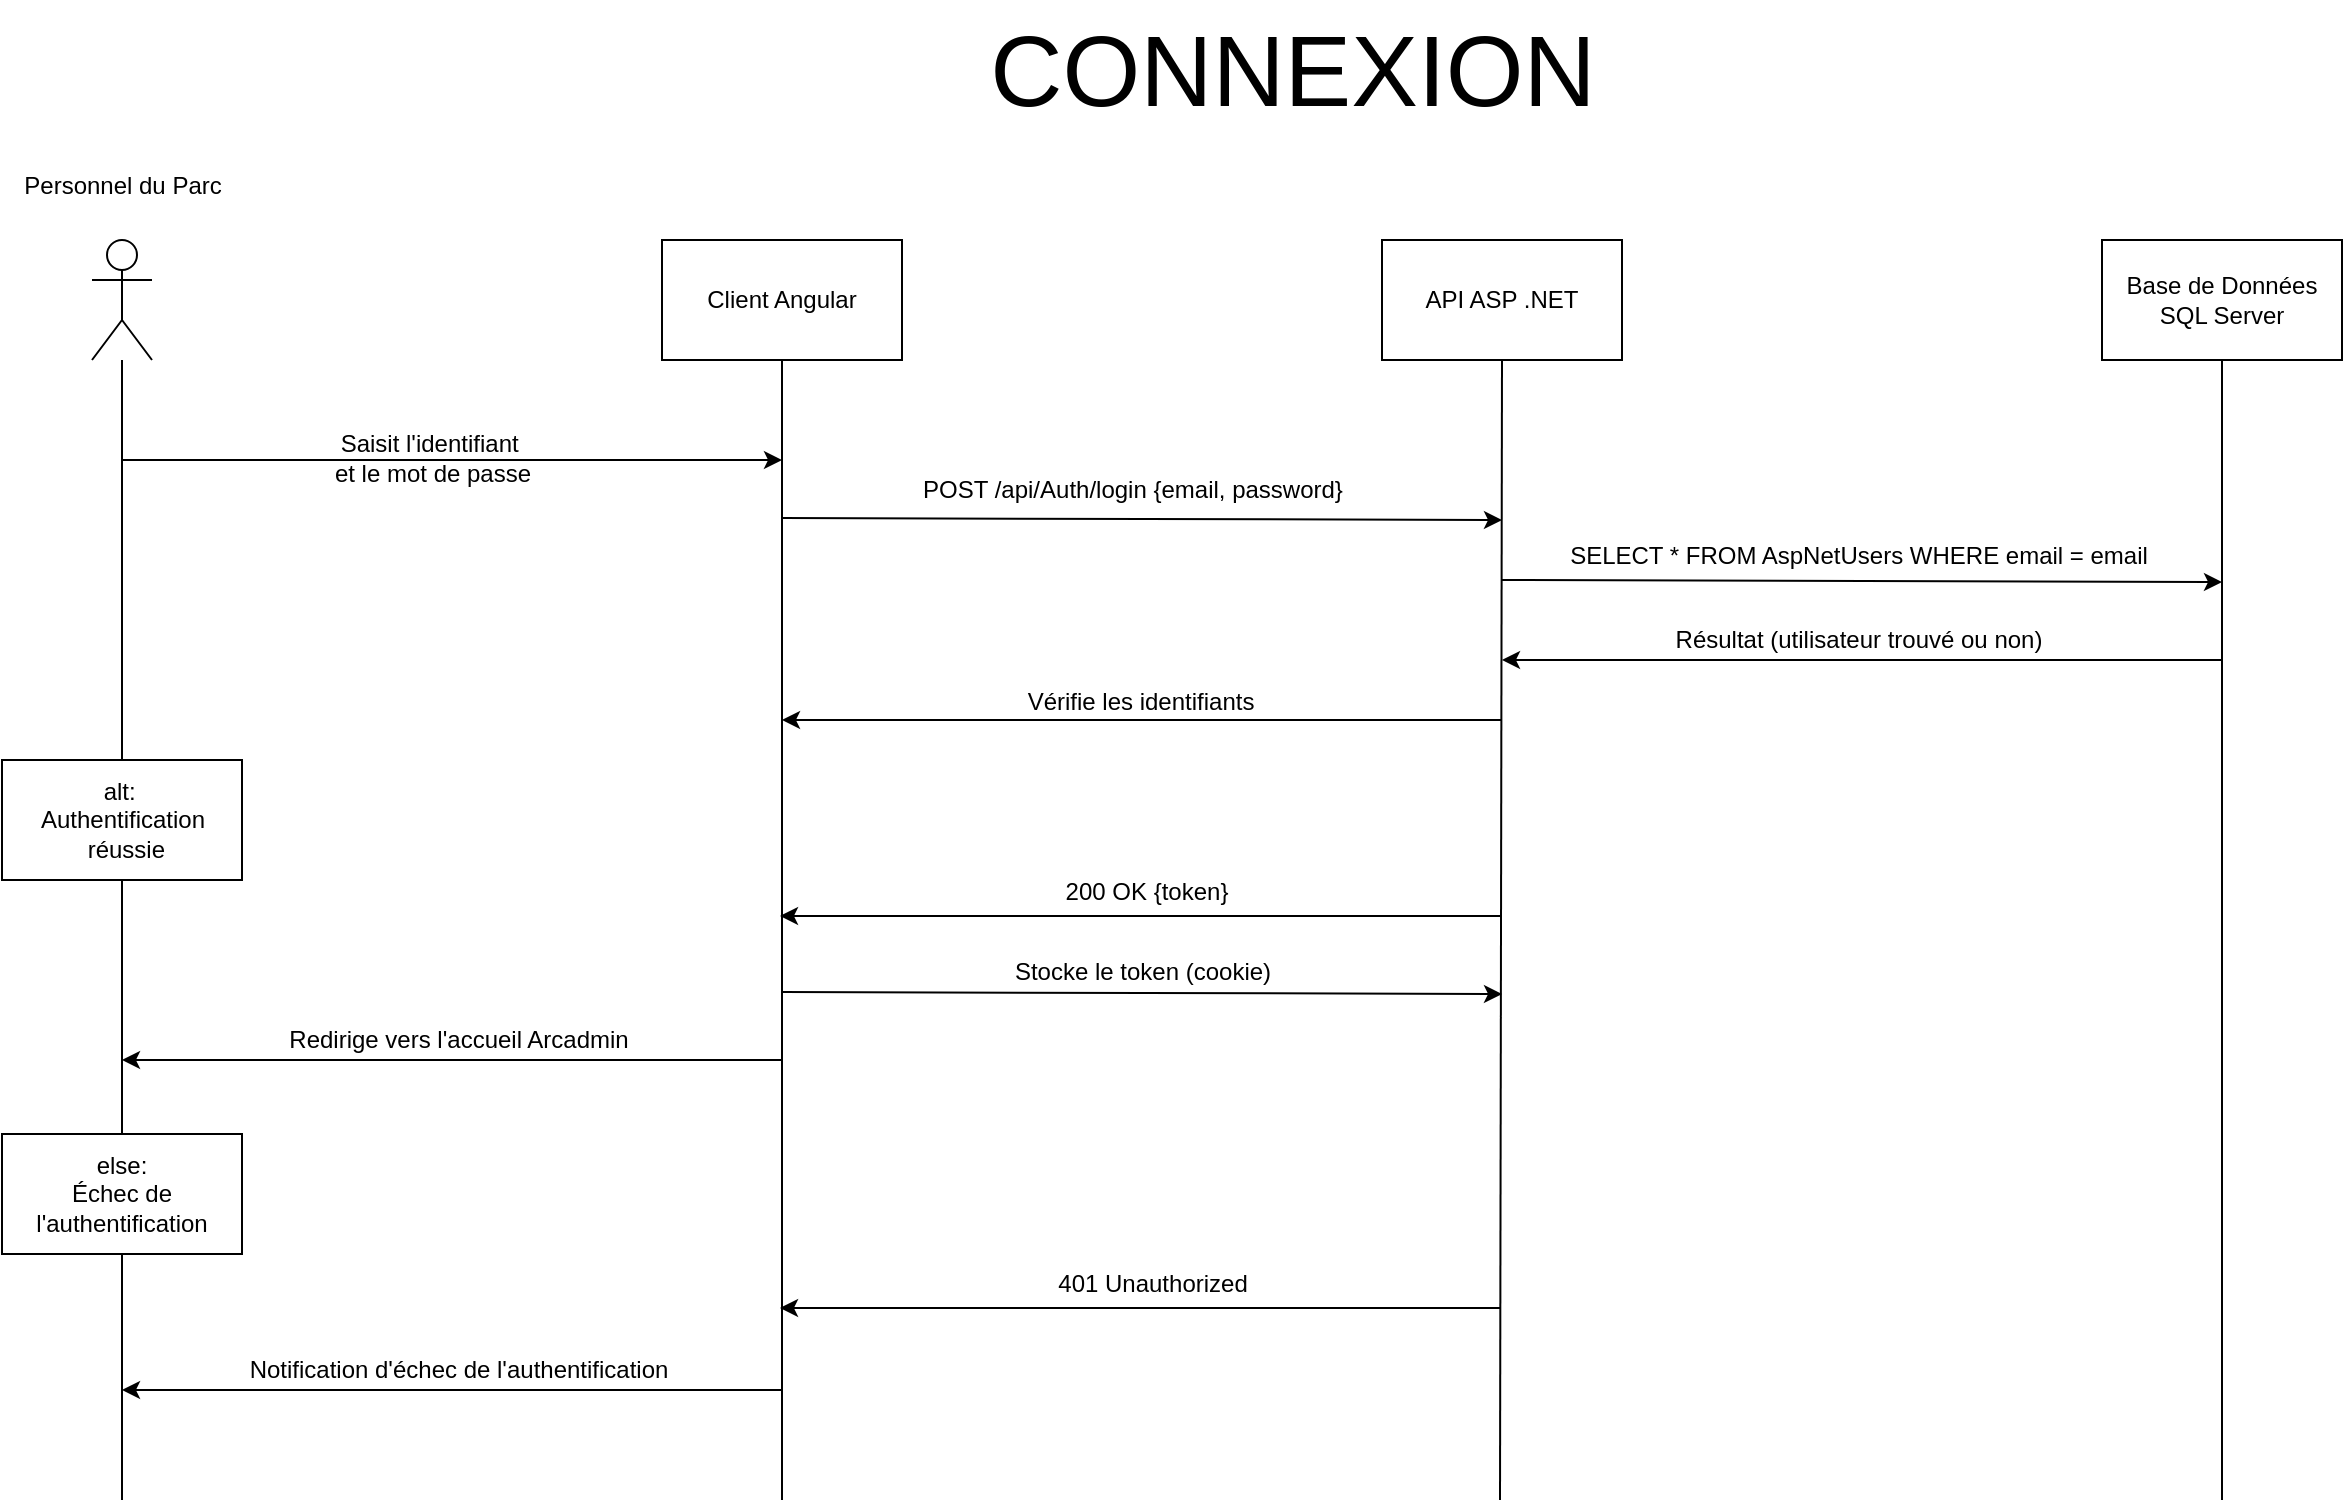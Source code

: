 <mxfile version="24.8.6">
  <diagram name="Page-1" id="upsdArOH7GlKlk4BVJuf">
    <mxGraphModel dx="1883" dy="1743" grid="1" gridSize="10" guides="1" tooltips="1" connect="1" arrows="1" fold="1" page="1" pageScale="1" pageWidth="2000" pageHeight="2000" math="0" shadow="0">
      <root>
        <mxCell id="0" />
        <mxCell id="1" parent="0" />
        <mxCell id="dStNwPK4B-hobUE02895-1" value="" style="shape=umlActor;verticalLabelPosition=bottom;verticalAlign=top;html=1;outlineConnect=0;" vertex="1" parent="1">
          <mxGeometry x="115" y="170" width="30" height="60" as="geometry" />
        </mxCell>
        <mxCell id="dStNwPK4B-hobUE02895-2" value="" style="endArrow=none;html=1;rounded=0;" edge="1" parent="1" target="dStNwPK4B-hobUE02895-1">
          <mxGeometry width="50" height="50" relative="1" as="geometry">
            <mxPoint x="130" y="800" as="sourcePoint" />
            <mxPoint x="125" y="270" as="targetPoint" />
          </mxGeometry>
        </mxCell>
        <mxCell id="dStNwPK4B-hobUE02895-3" value="&lt;font style=&quot;font-size: 50px;&quot;&gt;CONNEXION&lt;/font&gt;" style="text;html=1;align=center;verticalAlign=middle;resizable=0;points=[];autosize=1;strokeColor=none;fillColor=none;" vertex="1" parent="1">
          <mxGeometry x="550" y="50" width="330" height="70" as="geometry" />
        </mxCell>
        <mxCell id="dStNwPK4B-hobUE02895-4" value="Client Angular" style="rounded=0;whiteSpace=wrap;html=1;" vertex="1" parent="1">
          <mxGeometry x="400" y="170" width="120" height="60" as="geometry" />
        </mxCell>
        <mxCell id="dStNwPK4B-hobUE02895-5" value="API ASP .NET" style="rounded=0;whiteSpace=wrap;html=1;" vertex="1" parent="1">
          <mxGeometry x="760" y="170" width="120" height="60" as="geometry" />
        </mxCell>
        <mxCell id="dStNwPK4B-hobUE02895-6" value="Base de Données SQL Server" style="rounded=0;whiteSpace=wrap;html=1;" vertex="1" parent="1">
          <mxGeometry x="1120" y="170" width="120" height="60" as="geometry" />
        </mxCell>
        <mxCell id="dStNwPK4B-hobUE02895-7" value="" style="endArrow=none;html=1;rounded=0;entryX=0.5;entryY=1;entryDx=0;entryDy=0;" edge="1" parent="1" target="dStNwPK4B-hobUE02895-4">
          <mxGeometry width="50" height="50" relative="1" as="geometry">
            <mxPoint x="460" y="800" as="sourcePoint" />
            <mxPoint x="459.41" y="290" as="targetPoint" />
          </mxGeometry>
        </mxCell>
        <mxCell id="dStNwPK4B-hobUE02895-8" value="" style="endArrow=none;html=1;rounded=0;entryX=0.5;entryY=1;entryDx=0;entryDy=0;" edge="1" parent="1" target="dStNwPK4B-hobUE02895-5">
          <mxGeometry width="50" height="50" relative="1" as="geometry">
            <mxPoint x="819" y="800" as="sourcePoint" />
            <mxPoint x="819.41" y="310" as="targetPoint" />
          </mxGeometry>
        </mxCell>
        <mxCell id="dStNwPK4B-hobUE02895-9" value="" style="endArrow=none;html=1;rounded=0;entryX=0.5;entryY=1;entryDx=0;entryDy=0;" edge="1" parent="1" target="dStNwPK4B-hobUE02895-6">
          <mxGeometry width="50" height="50" relative="1" as="geometry">
            <mxPoint x="1180" y="800" as="sourcePoint" />
            <mxPoint x="1179.41" y="300" as="targetPoint" />
          </mxGeometry>
        </mxCell>
        <mxCell id="dStNwPK4B-hobUE02895-11" value="" style="endArrow=classic;html=1;rounded=0;" edge="1" parent="1">
          <mxGeometry width="50" height="50" relative="1" as="geometry">
            <mxPoint x="130" y="280" as="sourcePoint" />
            <mxPoint x="460" y="280" as="targetPoint" />
          </mxGeometry>
        </mxCell>
        <mxCell id="dStNwPK4B-hobUE02895-12" value="Saisit l&#39;identifiant&amp;nbsp;&lt;div&gt;et le mot de passe&lt;/div&gt;" style="text;html=1;align=center;verticalAlign=middle;resizable=0;points=[];autosize=1;strokeColor=none;fillColor=none;" vertex="1" parent="1">
          <mxGeometry x="225" y="259" width="120" height="40" as="geometry" />
        </mxCell>
        <mxCell id="dStNwPK4B-hobUE02895-13" value="" style="endArrow=classic;html=1;rounded=0;" edge="1" parent="1">
          <mxGeometry width="50" height="50" relative="1" as="geometry">
            <mxPoint x="460" y="309" as="sourcePoint" />
            <mxPoint x="820" y="310" as="targetPoint" />
          </mxGeometry>
        </mxCell>
        <mxCell id="dStNwPK4B-hobUE02895-14" value="POST /api/Auth/login {email, password}" style="text;html=1;align=center;verticalAlign=middle;resizable=0;points=[];autosize=1;strokeColor=none;fillColor=none;" vertex="1" parent="1">
          <mxGeometry x="520" y="280" width="230" height="30" as="geometry" />
        </mxCell>
        <mxCell id="dStNwPK4B-hobUE02895-15" value="" style="endArrow=classic;html=1;rounded=0;" edge="1" parent="1">
          <mxGeometry width="50" height="50" relative="1" as="geometry">
            <mxPoint x="820" y="340" as="sourcePoint" />
            <mxPoint x="1180" y="341" as="targetPoint" />
          </mxGeometry>
        </mxCell>
        <mxCell id="dStNwPK4B-hobUE02895-16" value="SELECT * FROM AspNetUsers WHERE email = email" style="text;html=1;align=center;verticalAlign=middle;resizable=0;points=[];autosize=1;strokeColor=none;fillColor=none;" vertex="1" parent="1">
          <mxGeometry x="843" y="313" width="310" height="30" as="geometry" />
        </mxCell>
        <mxCell id="dStNwPK4B-hobUE02895-17" value="" style="endArrow=classic;html=1;rounded=0;" edge="1" parent="1">
          <mxGeometry width="50" height="50" relative="1" as="geometry">
            <mxPoint x="1180" y="380" as="sourcePoint" />
            <mxPoint x="820" y="380" as="targetPoint" />
          </mxGeometry>
        </mxCell>
        <mxCell id="dStNwPK4B-hobUE02895-18" value="Résultat (utilisateur trouvé ou non)" style="text;html=1;align=center;verticalAlign=middle;resizable=0;points=[];autosize=1;strokeColor=none;fillColor=none;" vertex="1" parent="1">
          <mxGeometry x="893" y="355" width="210" height="30" as="geometry" />
        </mxCell>
        <mxCell id="dStNwPK4B-hobUE02895-19" value="" style="endArrow=classic;html=1;rounded=0;" edge="1" parent="1">
          <mxGeometry width="50" height="50" relative="1" as="geometry">
            <mxPoint x="820" y="410" as="sourcePoint" />
            <mxPoint x="460" y="410" as="targetPoint" />
          </mxGeometry>
        </mxCell>
        <mxCell id="dStNwPK4B-hobUE02895-20" value="Vérifie les identifiants" style="text;html=1;align=center;verticalAlign=middle;resizable=0;points=[];autosize=1;strokeColor=none;fillColor=none;" vertex="1" parent="1">
          <mxGeometry x="569" y="386" width="140" height="30" as="geometry" />
        </mxCell>
        <mxCell id="dStNwPK4B-hobUE02895-21" value="" style="rounded=0;whiteSpace=wrap;html=1;" vertex="1" parent="1">
          <mxGeometry x="70" y="430" width="120" height="60" as="geometry" />
        </mxCell>
        <mxCell id="dStNwPK4B-hobUE02895-22" value="alt:&amp;nbsp;&lt;div&gt;Authentification&lt;/div&gt;&lt;div&gt;&amp;nbsp;réussie&lt;/div&gt;" style="text;html=1;align=center;verticalAlign=middle;resizable=0;points=[];autosize=1;strokeColor=none;fillColor=none;" vertex="1" parent="1">
          <mxGeometry x="75" y="430" width="110" height="60" as="geometry" />
        </mxCell>
        <mxCell id="dStNwPK4B-hobUE02895-23" value="" style="endArrow=classic;html=1;rounded=0;" edge="1" parent="1">
          <mxGeometry width="50" height="50" relative="1" as="geometry">
            <mxPoint x="819" y="508" as="sourcePoint" />
            <mxPoint x="459" y="508" as="targetPoint" />
          </mxGeometry>
        </mxCell>
        <mxCell id="dStNwPK4B-hobUE02895-24" value="200 OK {token}" style="text;html=1;align=center;verticalAlign=middle;resizable=0;points=[];autosize=1;strokeColor=none;fillColor=none;" vertex="1" parent="1">
          <mxGeometry x="592" y="481" width="100" height="30" as="geometry" />
        </mxCell>
        <mxCell id="dStNwPK4B-hobUE02895-25" value="" style="endArrow=classic;html=1;rounded=0;" edge="1" parent="1">
          <mxGeometry width="50" height="50" relative="1" as="geometry">
            <mxPoint x="460" y="546" as="sourcePoint" />
            <mxPoint x="820" y="547" as="targetPoint" />
          </mxGeometry>
        </mxCell>
        <mxCell id="dStNwPK4B-hobUE02895-26" value="Stocke le token (cookie)" style="text;html=1;align=center;verticalAlign=middle;resizable=0;points=[];autosize=1;strokeColor=none;fillColor=none;" vertex="1" parent="1">
          <mxGeometry x="565" y="521" width="150" height="30" as="geometry" />
        </mxCell>
        <mxCell id="dStNwPK4B-hobUE02895-27" value="" style="endArrow=classic;html=1;rounded=0;" edge="1" parent="1">
          <mxGeometry width="50" height="50" relative="1" as="geometry">
            <mxPoint x="460" y="580" as="sourcePoint" />
            <mxPoint x="130" y="580" as="targetPoint" />
          </mxGeometry>
        </mxCell>
        <mxCell id="dStNwPK4B-hobUE02895-28" value="Redirige vers l&#39;accueil Arcadmin" style="text;html=1;align=center;verticalAlign=middle;resizable=0;points=[];autosize=1;strokeColor=none;fillColor=none;" vertex="1" parent="1">
          <mxGeometry x="203" y="555" width="190" height="30" as="geometry" />
        </mxCell>
        <mxCell id="dStNwPK4B-hobUE02895-31" value="else:&lt;div&gt;Échec de l&#39;authentification&lt;/div&gt;" style="rounded=0;whiteSpace=wrap;html=1;" vertex="1" parent="1">
          <mxGeometry x="70" y="617" width="120" height="60" as="geometry" />
        </mxCell>
        <mxCell id="dStNwPK4B-hobUE02895-32" value="" style="endArrow=classic;html=1;rounded=0;" edge="1" parent="1">
          <mxGeometry width="50" height="50" relative="1" as="geometry">
            <mxPoint x="819" y="704" as="sourcePoint" />
            <mxPoint x="459" y="704" as="targetPoint" />
          </mxGeometry>
        </mxCell>
        <mxCell id="dStNwPK4B-hobUE02895-33" value="401 Unauthorized" style="text;html=1;align=center;verticalAlign=middle;resizable=0;points=[];autosize=1;strokeColor=none;fillColor=none;" vertex="1" parent="1">
          <mxGeometry x="585" y="677" width="120" height="30" as="geometry" />
        </mxCell>
        <mxCell id="dStNwPK4B-hobUE02895-34" value="" style="endArrow=classic;html=1;rounded=0;" edge="1" parent="1">
          <mxGeometry width="50" height="50" relative="1" as="geometry">
            <mxPoint x="460" y="745" as="sourcePoint" />
            <mxPoint x="130" y="745" as="targetPoint" />
          </mxGeometry>
        </mxCell>
        <mxCell id="dStNwPK4B-hobUE02895-35" value="Notification d&#39;échec de l&#39;authentification" style="text;html=1;align=center;verticalAlign=middle;resizable=0;points=[];autosize=1;strokeColor=none;fillColor=none;" vertex="1" parent="1">
          <mxGeometry x="183" y="720" width="230" height="30" as="geometry" />
        </mxCell>
        <mxCell id="dStNwPK4B-hobUE02895-36" value="Personnel du Parc" style="text;html=1;align=center;verticalAlign=middle;resizable=0;points=[];autosize=1;strokeColor=none;fillColor=none;" vertex="1" parent="1">
          <mxGeometry x="70" y="128" width="120" height="30" as="geometry" />
        </mxCell>
      </root>
    </mxGraphModel>
  </diagram>
</mxfile>
